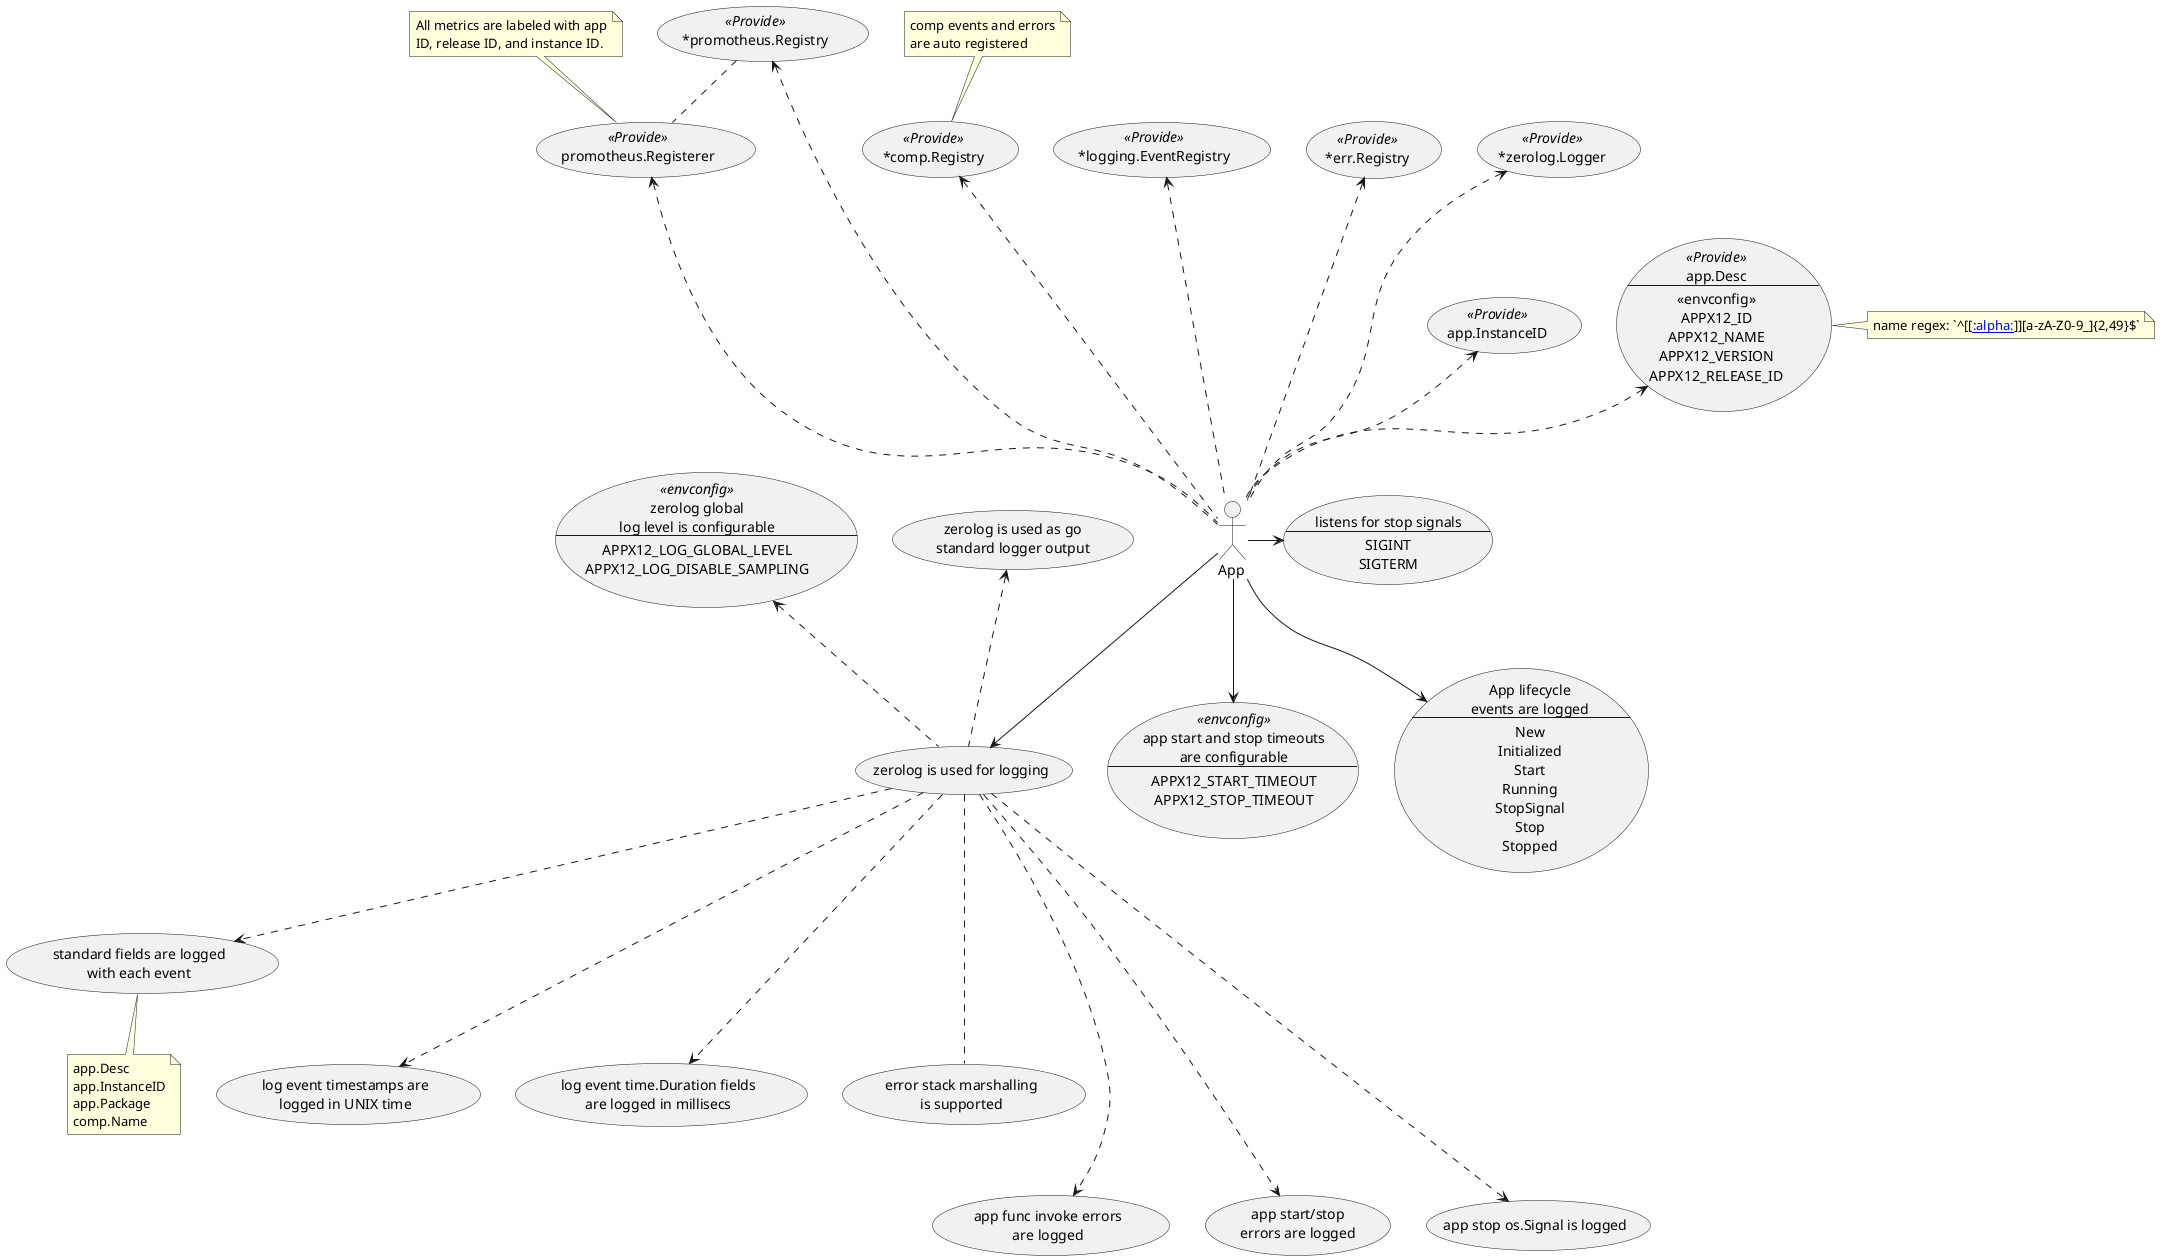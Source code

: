 @startuml
skinparam usecase {
	BackgroundColor<< NEW >> DarkSeaGreen
	BorderColor<< NEW >> YellowGreen
}

actor :App : as APP

usecase APP_TIMEOUTS << envconfig >> as "
app start and stop timeouts
are configurable
---
APPX12_START_TIMEOUT
APPX12_STOP_TIMEOUT
"

usecase APP_LOGGING as "zerolog is used for logging"
usecase ZEROLOG_CONFIG << envconfig >> as "
zerolog global
log level is configurable
---
APPX12_LOG_GLOBAL_LEVEL
APPX12_LOG_DISABLE_SAMPLING
"

usecase LOG_APP_DESC as "standard fields are logged
with each event"

note bottom of LOG_APP_DESC {
app.Desc
app.InstanceID
app.Package
comp.Name
}

usecase LOG_TIMESTAMP as "log event timestamps are
logged in UNIX time"

usecase LOG_DURATION as "log event time.Duration fields
are logged in millisecs"

usecase LOG_ERROR_STACK_MARSHALLER as "error stack marshalling
is supported"

usecase GO_LOGGING as "zerolog is used as go
standard logger output"

usecase PROVIDE_APP_DESC << Provide >> as "
app.Desc
---
<<envconfig>>
APPX12_ID
APPX12_NAME
APPX12_VERSION
APPX12_RELEASE_ID
"

note as NAME_REGEX
name regex: `^[[[[:alpha:]]]][a-zA-Z0-9_]{2,49}$`
end note

PROVIDE_APP_DESC . NAME_REGEX

usecase PROVIDE_APP_INSTANCE_ID << Provide >> as "app.InstanceID"

usecase PROVIDE_LOGGER << Provide >> as "*zerolog.Logger"
usecase PROVIDE_ERR_REGISTRY << Provide >> as "*err.Registry"
usecase PROVIDE_EVENT_REGISTRY << Provide >> as "*logging.EventRegistry"
usecase PROVIDE_COMP_REGISTRY << Provide >> as "*comp.Registry"

note as COMP_REGISTRY_NOTES
comp events and errors
are auto registered
end note

COMP_REGISTRY_NOTES ..> PROVIDE_COMP_REGISTRY

usecase PROVIDE_PROMETHEUS_REGISTRY << Provide >> as "*promotheus.Registry"
usecase PROVIDE_PROMETHEUS_REGISTERER << Provide >> as "promotheus.Registerer"
PROVIDE_PROMETHEUS_REGISTRY .. PROVIDE_PROMETHEUS_REGISTERER

note as PROMETHEUS_REGISTERER_NOTE
All metrics are labeled with app
ID, release ID, and instance ID.
end note

PROMETHEUS_REGISTERER_NOTE .. PROVIDE_PROMETHEUS_REGISTERER

APP .up.> PROVIDE_APP_DESC
APP .up.> PROVIDE_APP_INSTANCE_ID
APP .up..> PROVIDE_LOGGER
APP .up..> PROVIDE_ERR_REGISTRY
APP .up..> PROVIDE_EVENT_REGISTRY
APP .up..> PROVIDE_COMP_REGISTRY
APP .up..> PROVIDE_PROMETHEUS_REGISTRY
APP .up..> PROVIDE_PROMETHEUS_REGISTERER

usecase LOG_APP_LIFECYCLE_EVENTS as "App lifecycle
events are logged
---
New
Initialized
Start
Running
StopSignal
Stop
Stopped"

usecase LOG_APP_INVOKE_ERRORS as "app func invoke errors
are logged"

usecase LOG_APP_START_STOP_ERRORS as "app start/stop
errors are logged"

usecase LOG_STOP_SIGNAL_EVENT as "app stop os.Signal is logged"

usecase APP_STOP_SIGNALS as "listens for stop signals
---
SIGINT
SIGTERM
"

APP_LOGGING .up.> GO_LOGGING
APP_LOGGING .up.> ZEROLOG_CONFIG
APP_LOGGING ..> LOG_APP_DESC
APP_LOGGING ...> LOG_TIMESTAMP
APP_LOGGING ...> LOG_DURATION
APP_LOGGING ....> LOG_APP_INVOKE_ERRORS
APP_LOGGING ....> LOG_APP_START_STOP_ERRORS
APP_LOGGING ....> LOG_STOP_SIGNAL_EVENT
APP_LOGGING ... LOG_ERROR_STACK_MARSHALLER


APP --> APP_TIMEOUTS
APP --> APP_LOGGING

APP --> LOG_APP_LIFECYCLE_EVENTS
APP -> APP_STOP_SIGNALS

@enduml